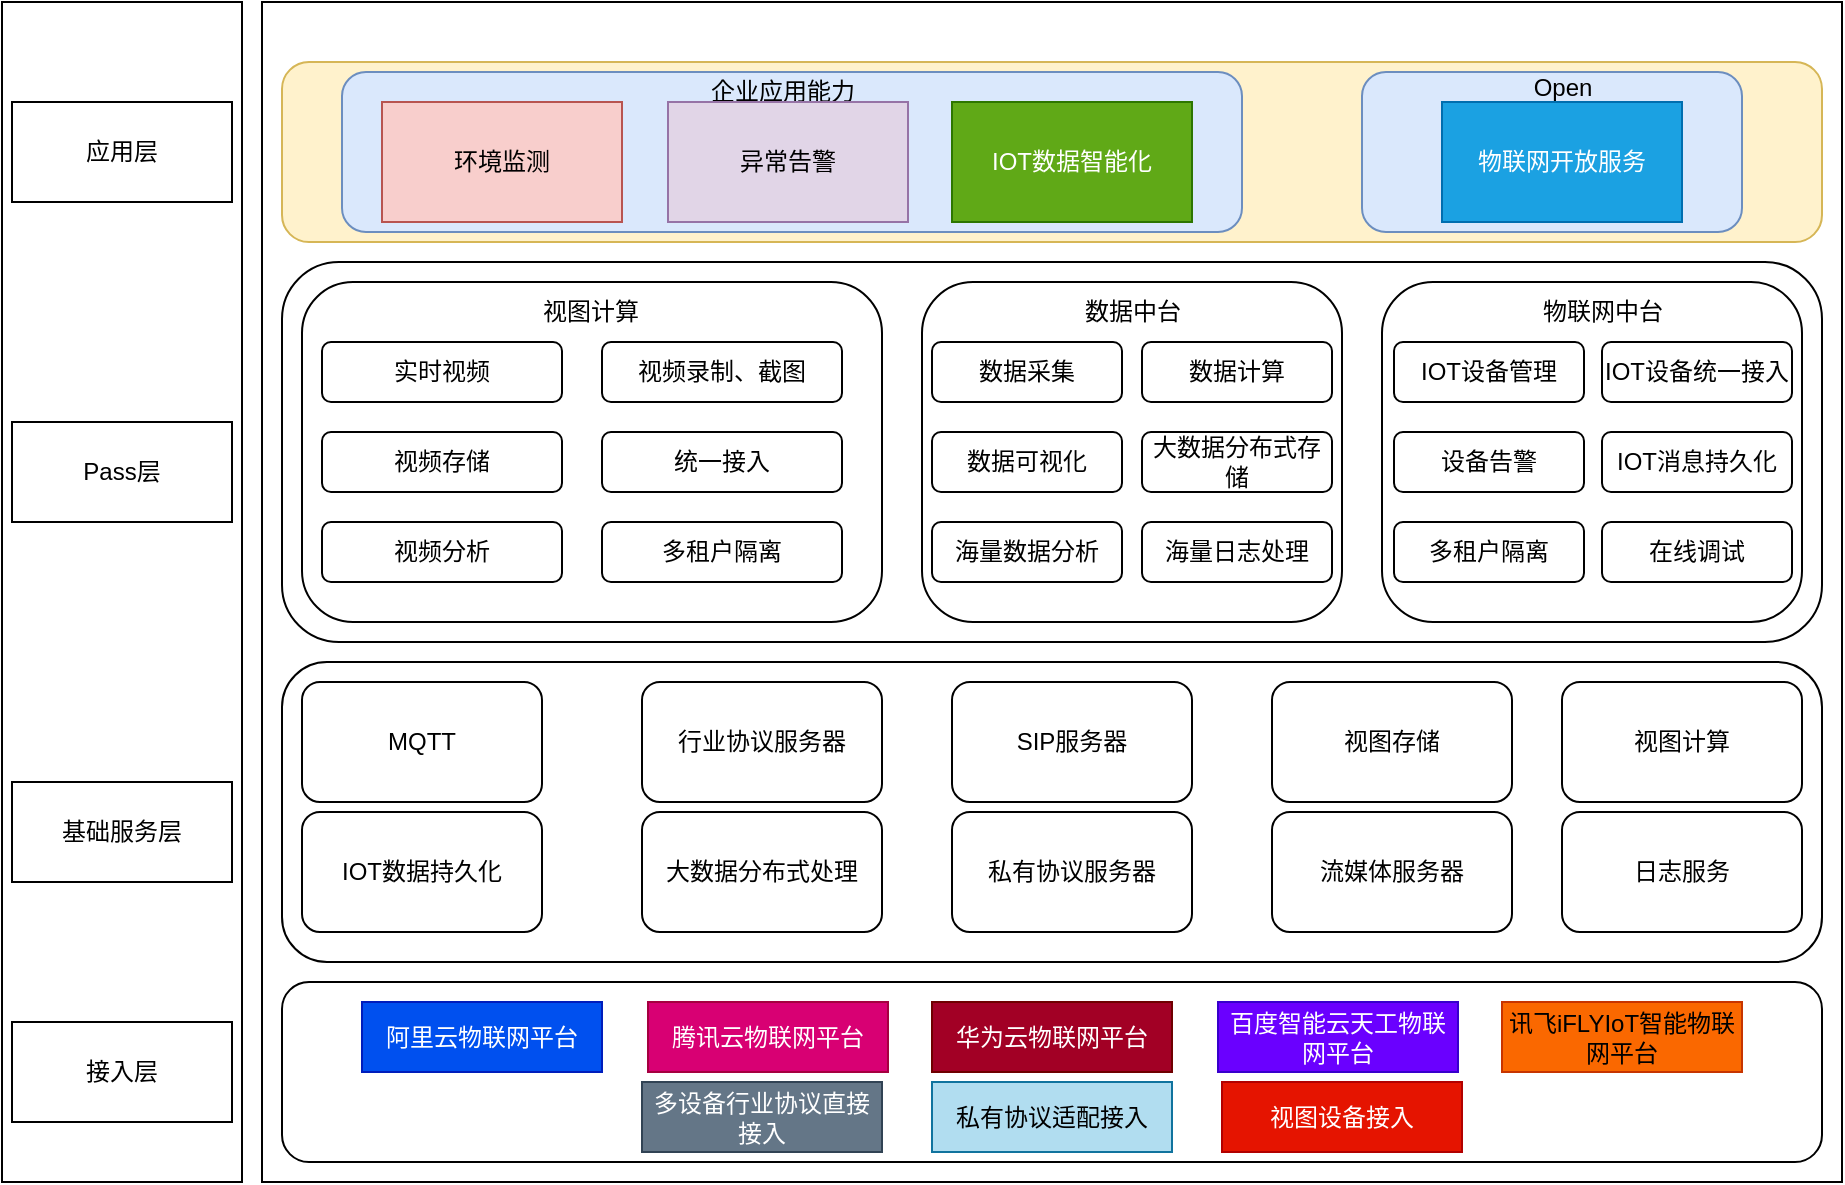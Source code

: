<mxfile version="24.5.5" type="github">
  <diagram name="第 1 页" id="5OdDK6xcrOqgrViuFWOF">
    <mxGraphModel dx="1383" dy="761" grid="1" gridSize="10" guides="1" tooltips="1" connect="1" arrows="1" fold="1" page="1" pageScale="1" pageWidth="827" pageHeight="1169" math="0" shadow="0">
      <root>
        <mxCell id="0" />
        <mxCell id="1" parent="0" />
        <mxCell id="god6YmjAWi2dFbmYGvPh-1" value="" style="rounded=0;whiteSpace=wrap;html=1;" vertex="1" parent="1">
          <mxGeometry x="120" y="150" width="120" height="590" as="geometry" />
        </mxCell>
        <mxCell id="god6YmjAWi2dFbmYGvPh-2" value="接入层" style="rounded=0;whiteSpace=wrap;html=1;" vertex="1" parent="1">
          <mxGeometry x="125" y="660" width="110" height="50" as="geometry" />
        </mxCell>
        <mxCell id="god6YmjAWi2dFbmYGvPh-4" value="基础服务层" style="rounded=0;whiteSpace=wrap;html=1;" vertex="1" parent="1">
          <mxGeometry x="125" y="540" width="110" height="50" as="geometry" />
        </mxCell>
        <mxCell id="god6YmjAWi2dFbmYGvPh-6" value="应用层" style="rounded=0;whiteSpace=wrap;html=1;" vertex="1" parent="1">
          <mxGeometry x="125" y="200" width="110" height="50" as="geometry" />
        </mxCell>
        <mxCell id="god6YmjAWi2dFbmYGvPh-7" value="Pass层" style="rounded=0;whiteSpace=wrap;html=1;" vertex="1" parent="1">
          <mxGeometry x="125" y="360" width="110" height="50" as="geometry" />
        </mxCell>
        <mxCell id="god6YmjAWi2dFbmYGvPh-8" value="" style="rounded=0;whiteSpace=wrap;html=1;" vertex="1" parent="1">
          <mxGeometry x="250" y="150" width="790" height="590" as="geometry" />
        </mxCell>
        <mxCell id="god6YmjAWi2dFbmYGvPh-9" value="" style="rounded=1;whiteSpace=wrap;html=1;fillColor=#fff2cc;strokeColor=#d6b656;" vertex="1" parent="1">
          <mxGeometry x="260" y="180" width="770" height="90" as="geometry" />
        </mxCell>
        <mxCell id="god6YmjAWi2dFbmYGvPh-12" value="" style="rounded=1;whiteSpace=wrap;html=1;fillColor=#dae8fc;strokeColor=#6c8ebf;" vertex="1" parent="1">
          <mxGeometry x="800" y="185" width="190" height="80" as="geometry" />
        </mxCell>
        <mxCell id="god6YmjAWi2dFbmYGvPh-10" value="物联网开放服务" style="rounded=0;whiteSpace=wrap;html=1;fillColor=#1ba1e2;fontColor=#ffffff;strokeColor=#006EAF;" vertex="1" parent="1">
          <mxGeometry x="840" y="200" width="120" height="60" as="geometry" />
        </mxCell>
        <mxCell id="god6YmjAWi2dFbmYGvPh-13" value="Open" style="text;html=1;align=center;verticalAlign=middle;resizable=0;points=[];autosize=1;strokeColor=none;fillColor=none;" vertex="1" parent="1">
          <mxGeometry x="875" y="178" width="50" height="30" as="geometry" />
        </mxCell>
        <mxCell id="god6YmjAWi2dFbmYGvPh-14" value="" style="rounded=1;whiteSpace=wrap;html=1;fillColor=#dae8fc;strokeColor=#6c8ebf;" vertex="1" parent="1">
          <mxGeometry x="290" y="185" width="450" height="80" as="geometry" />
        </mxCell>
        <mxCell id="god6YmjAWi2dFbmYGvPh-15" value="企业应用能力" style="text;html=1;align=center;verticalAlign=middle;resizable=0;points=[];autosize=1;strokeColor=none;fillColor=none;" vertex="1" parent="1">
          <mxGeometry x="460" y="180" width="100" height="30" as="geometry" />
        </mxCell>
        <mxCell id="god6YmjAWi2dFbmYGvPh-19" value="" style="group" vertex="1" connectable="0" parent="1">
          <mxGeometry x="310" y="200" width="405" height="60" as="geometry" />
        </mxCell>
        <mxCell id="god6YmjAWi2dFbmYGvPh-16" value="环境监测" style="rounded=0;whiteSpace=wrap;html=1;fillColor=#f8cecc;strokeColor=#b85450;" vertex="1" parent="god6YmjAWi2dFbmYGvPh-19">
          <mxGeometry width="120" height="60" as="geometry" />
        </mxCell>
        <mxCell id="god6YmjAWi2dFbmYGvPh-17" value="异常告警" style="rounded=0;whiteSpace=wrap;html=1;fillColor=#e1d5e7;strokeColor=#9673a6;" vertex="1" parent="god6YmjAWi2dFbmYGvPh-19">
          <mxGeometry x="143" width="120" height="60" as="geometry" />
        </mxCell>
        <mxCell id="god6YmjAWi2dFbmYGvPh-18" value="IOT数据智能化" style="rounded=0;whiteSpace=wrap;html=1;fillColor=#60a917;fontColor=#ffffff;strokeColor=#2D7600;" vertex="1" parent="god6YmjAWi2dFbmYGvPh-19">
          <mxGeometry x="285" width="120" height="60" as="geometry" />
        </mxCell>
        <mxCell id="god6YmjAWi2dFbmYGvPh-20" value="" style="rounded=1;whiteSpace=wrap;html=1;" vertex="1" parent="1">
          <mxGeometry x="260" y="280" width="770" height="190" as="geometry" />
        </mxCell>
        <mxCell id="god6YmjAWi2dFbmYGvPh-21" value="" style="rounded=1;whiteSpace=wrap;html=1;" vertex="1" parent="1">
          <mxGeometry x="260" y="640" width="770" height="90" as="geometry" />
        </mxCell>
        <mxCell id="god6YmjAWi2dFbmYGvPh-32" value="" style="group" vertex="1" connectable="0" parent="1">
          <mxGeometry x="300" y="650" width="690" height="75" as="geometry" />
        </mxCell>
        <mxCell id="god6YmjAWi2dFbmYGvPh-30" value="" style="group" vertex="1" connectable="0" parent="god6YmjAWi2dFbmYGvPh-32">
          <mxGeometry width="690" height="35" as="geometry" />
        </mxCell>
        <mxCell id="god6YmjAWi2dFbmYGvPh-22" value="阿里云物联网平台" style="rounded=0;whiteSpace=wrap;html=1;fillColor=#0050ef;fontColor=#ffffff;strokeColor=#001DBC;" vertex="1" parent="god6YmjAWi2dFbmYGvPh-30">
          <mxGeometry width="120" height="35" as="geometry" />
        </mxCell>
        <mxCell id="god6YmjAWi2dFbmYGvPh-23" value="腾讯云物联网平台" style="rounded=0;whiteSpace=wrap;html=1;fillColor=#d80073;fontColor=#ffffff;strokeColor=#A50040;" vertex="1" parent="god6YmjAWi2dFbmYGvPh-30">
          <mxGeometry x="143" width="120" height="35" as="geometry" />
        </mxCell>
        <mxCell id="god6YmjAWi2dFbmYGvPh-24" value="华为云物联网平台" style="rounded=0;whiteSpace=wrap;html=1;fillColor=#a20025;fontColor=#ffffff;strokeColor=#6F0000;" vertex="1" parent="god6YmjAWi2dFbmYGvPh-30">
          <mxGeometry x="285" width="120" height="35" as="geometry" />
        </mxCell>
        <mxCell id="god6YmjAWi2dFbmYGvPh-25" value="百度智能云天工物联网平台" style="rounded=0;whiteSpace=wrap;html=1;fillColor=#6a00ff;fontColor=#ffffff;strokeColor=#3700CC;" vertex="1" parent="god6YmjAWi2dFbmYGvPh-30">
          <mxGeometry x="428" width="120" height="35" as="geometry" />
        </mxCell>
        <mxCell id="god6YmjAWi2dFbmYGvPh-26" value="讯飞iFLYIoT智能物联网平台" style="rounded=0;whiteSpace=wrap;html=1;fillColor=#fa6800;fontColor=#000000;strokeColor=#C73500;" vertex="1" parent="god6YmjAWi2dFbmYGvPh-30">
          <mxGeometry x="570" width="120" height="35" as="geometry" />
        </mxCell>
        <mxCell id="god6YmjAWi2dFbmYGvPh-31" value="" style="group" vertex="1" connectable="0" parent="god6YmjAWi2dFbmYGvPh-32">
          <mxGeometry x="140" y="40" width="410" height="35" as="geometry" />
        </mxCell>
        <mxCell id="god6YmjAWi2dFbmYGvPh-27" value="多设备行业协议直接接入" style="rounded=0;whiteSpace=wrap;html=1;fillColor=#647687;fontColor=#ffffff;strokeColor=#314354;" vertex="1" parent="god6YmjAWi2dFbmYGvPh-31">
          <mxGeometry width="120" height="35" as="geometry" />
        </mxCell>
        <mxCell id="god6YmjAWi2dFbmYGvPh-28" value="私有协议适配接入" style="rounded=0;whiteSpace=wrap;html=1;fillColor=#b1ddf0;strokeColor=#10739e;" vertex="1" parent="god6YmjAWi2dFbmYGvPh-31">
          <mxGeometry x="145" width="120" height="35" as="geometry" />
        </mxCell>
        <mxCell id="god6YmjAWi2dFbmYGvPh-29" value="视图设备接入" style="rounded=0;whiteSpace=wrap;html=1;fillColor=#e51400;fontColor=#ffffff;strokeColor=#B20000;" vertex="1" parent="god6YmjAWi2dFbmYGvPh-31">
          <mxGeometry x="290" width="120" height="35" as="geometry" />
        </mxCell>
        <mxCell id="god6YmjAWi2dFbmYGvPh-33" value="" style="rounded=1;whiteSpace=wrap;html=1;" vertex="1" parent="1">
          <mxGeometry x="260" y="480" width="770" height="150" as="geometry" />
        </mxCell>
        <mxCell id="god6YmjAWi2dFbmYGvPh-34" value="MQTT" style="rounded=1;whiteSpace=wrap;html=1;" vertex="1" parent="1">
          <mxGeometry x="270" y="490" width="120" height="60" as="geometry" />
        </mxCell>
        <mxCell id="god6YmjAWi2dFbmYGvPh-35" value="行业协议服务器" style="rounded=1;whiteSpace=wrap;html=1;" vertex="1" parent="1">
          <mxGeometry x="440" y="490" width="120" height="60" as="geometry" />
        </mxCell>
        <mxCell id="god6YmjAWi2dFbmYGvPh-36" value="SIP服务器" style="rounded=1;whiteSpace=wrap;html=1;" vertex="1" parent="1">
          <mxGeometry x="595" y="490" width="120" height="60" as="geometry" />
        </mxCell>
        <mxCell id="god6YmjAWi2dFbmYGvPh-37" value="视图存储" style="rounded=1;whiteSpace=wrap;html=1;" vertex="1" parent="1">
          <mxGeometry x="755" y="490" width="120" height="60" as="geometry" />
        </mxCell>
        <mxCell id="god6YmjAWi2dFbmYGvPh-38" value="视图计算" style="rounded=1;whiteSpace=wrap;html=1;" vertex="1" parent="1">
          <mxGeometry x="900" y="490" width="120" height="60" as="geometry" />
        </mxCell>
        <mxCell id="god6YmjAWi2dFbmYGvPh-39" value="IOT数据持久化" style="rounded=1;whiteSpace=wrap;html=1;" vertex="1" parent="1">
          <mxGeometry x="270" y="555" width="120" height="60" as="geometry" />
        </mxCell>
        <mxCell id="god6YmjAWi2dFbmYGvPh-40" value="大数据分布式处理" style="rounded=1;whiteSpace=wrap;html=1;" vertex="1" parent="1">
          <mxGeometry x="440" y="555" width="120" height="60" as="geometry" />
        </mxCell>
        <mxCell id="god6YmjAWi2dFbmYGvPh-41" value="私有协议服务器" style="rounded=1;whiteSpace=wrap;html=1;" vertex="1" parent="1">
          <mxGeometry x="595" y="555" width="120" height="60" as="geometry" />
        </mxCell>
        <mxCell id="god6YmjAWi2dFbmYGvPh-42" value="流媒体服务器" style="rounded=1;whiteSpace=wrap;html=1;" vertex="1" parent="1">
          <mxGeometry x="755" y="555" width="120" height="60" as="geometry" />
        </mxCell>
        <mxCell id="god6YmjAWi2dFbmYGvPh-43" value="日志服务" style="rounded=1;whiteSpace=wrap;html=1;" vertex="1" parent="1">
          <mxGeometry x="900" y="555" width="120" height="60" as="geometry" />
        </mxCell>
        <mxCell id="god6YmjAWi2dFbmYGvPh-44" value="" style="rounded=1;whiteSpace=wrap;html=1;" vertex="1" parent="1">
          <mxGeometry x="270" y="290" width="290" height="170" as="geometry" />
        </mxCell>
        <mxCell id="god6YmjAWi2dFbmYGvPh-45" value="视图计算" style="text;html=1;align=center;verticalAlign=middle;resizable=0;points=[];autosize=1;strokeColor=none;fillColor=none;" vertex="1" parent="1">
          <mxGeometry x="379" y="290" width="70" height="30" as="geometry" />
        </mxCell>
        <mxCell id="god6YmjAWi2dFbmYGvPh-46" value="实时视频" style="rounded=1;whiteSpace=wrap;html=1;" vertex="1" parent="1">
          <mxGeometry x="280" y="320" width="120" height="30" as="geometry" />
        </mxCell>
        <mxCell id="god6YmjAWi2dFbmYGvPh-47" value="视频录制、截图" style="rounded=1;whiteSpace=wrap;html=1;" vertex="1" parent="1">
          <mxGeometry x="420" y="320" width="120" height="30" as="geometry" />
        </mxCell>
        <mxCell id="god6YmjAWi2dFbmYGvPh-48" value="视频分析" style="rounded=1;whiteSpace=wrap;html=1;" vertex="1" parent="1">
          <mxGeometry x="280" y="410" width="120" height="30" as="geometry" />
        </mxCell>
        <mxCell id="god6YmjAWi2dFbmYGvPh-49" value="视频存储" style="rounded=1;whiteSpace=wrap;html=1;" vertex="1" parent="1">
          <mxGeometry x="280" y="365" width="120" height="30" as="geometry" />
        </mxCell>
        <mxCell id="god6YmjAWi2dFbmYGvPh-50" value="统一接入" style="rounded=1;whiteSpace=wrap;html=1;" vertex="1" parent="1">
          <mxGeometry x="420" y="365" width="120" height="30" as="geometry" />
        </mxCell>
        <mxCell id="god6YmjAWi2dFbmYGvPh-51" value="多租户隔离" style="rounded=1;whiteSpace=wrap;html=1;" vertex="1" parent="1">
          <mxGeometry x="420" y="410" width="120" height="30" as="geometry" />
        </mxCell>
        <mxCell id="god6YmjAWi2dFbmYGvPh-52" value="" style="rounded=1;whiteSpace=wrap;html=1;" vertex="1" parent="1">
          <mxGeometry x="580" y="290" width="210" height="170" as="geometry" />
        </mxCell>
        <mxCell id="god6YmjAWi2dFbmYGvPh-53" value="数据中台" style="text;html=1;align=center;verticalAlign=middle;resizable=0;points=[];autosize=1;strokeColor=none;fillColor=none;" vertex="1" parent="1">
          <mxGeometry x="650" y="290" width="70" height="30" as="geometry" />
        </mxCell>
        <mxCell id="god6YmjAWi2dFbmYGvPh-54" value="数据采集" style="rounded=1;whiteSpace=wrap;html=1;" vertex="1" parent="1">
          <mxGeometry x="585" y="320" width="95" height="30" as="geometry" />
        </mxCell>
        <mxCell id="god6YmjAWi2dFbmYGvPh-56" value="数据可视化" style="rounded=1;whiteSpace=wrap;html=1;" vertex="1" parent="1">
          <mxGeometry x="585" y="365" width="95" height="30" as="geometry" />
        </mxCell>
        <mxCell id="god6YmjAWi2dFbmYGvPh-57" value="大数据分布式存储" style="rounded=1;whiteSpace=wrap;html=1;" vertex="1" parent="1">
          <mxGeometry x="690" y="365" width="95" height="30" as="geometry" />
        </mxCell>
        <mxCell id="god6YmjAWi2dFbmYGvPh-58" value="数据计算" style="rounded=1;whiteSpace=wrap;html=1;" vertex="1" parent="1">
          <mxGeometry x="690" y="320" width="95" height="30" as="geometry" />
        </mxCell>
        <mxCell id="god6YmjAWi2dFbmYGvPh-59" value="海量数据分析" style="rounded=1;whiteSpace=wrap;html=1;" vertex="1" parent="1">
          <mxGeometry x="585" y="410" width="95" height="30" as="geometry" />
        </mxCell>
        <mxCell id="god6YmjAWi2dFbmYGvPh-61" value="海量日志处理" style="rounded=1;whiteSpace=wrap;html=1;" vertex="1" parent="1">
          <mxGeometry x="690" y="410" width="95" height="30" as="geometry" />
        </mxCell>
        <mxCell id="god6YmjAWi2dFbmYGvPh-63" value="" style="rounded=1;whiteSpace=wrap;html=1;" vertex="1" parent="1">
          <mxGeometry x="810" y="290" width="210" height="170" as="geometry" />
        </mxCell>
        <mxCell id="god6YmjAWi2dFbmYGvPh-64" value="物联网中台" style="text;html=1;align=center;verticalAlign=middle;resizable=0;points=[];autosize=1;strokeColor=none;fillColor=none;" vertex="1" parent="1">
          <mxGeometry x="880" y="290" width="80" height="30" as="geometry" />
        </mxCell>
        <mxCell id="god6YmjAWi2dFbmYGvPh-65" value="IOT设备管理" style="rounded=1;whiteSpace=wrap;html=1;" vertex="1" parent="1">
          <mxGeometry x="816" y="320" width="95" height="30" as="geometry" />
        </mxCell>
        <mxCell id="god6YmjAWi2dFbmYGvPh-66" value="IOT设备统一接入" style="rounded=1;whiteSpace=wrap;html=1;" vertex="1" parent="1">
          <mxGeometry x="920" y="320" width="95" height="30" as="geometry" />
        </mxCell>
        <mxCell id="god6YmjAWi2dFbmYGvPh-67" value="设备告警" style="rounded=1;whiteSpace=wrap;html=1;" vertex="1" parent="1">
          <mxGeometry x="816" y="365" width="95" height="30" as="geometry" />
        </mxCell>
        <mxCell id="god6YmjAWi2dFbmYGvPh-68" value="IOT消息持久化" style="rounded=1;whiteSpace=wrap;html=1;" vertex="1" parent="1">
          <mxGeometry x="920" y="365" width="95" height="30" as="geometry" />
        </mxCell>
        <mxCell id="god6YmjAWi2dFbmYGvPh-69" value="多租户隔离" style="rounded=1;whiteSpace=wrap;html=1;" vertex="1" parent="1">
          <mxGeometry x="816" y="410" width="95" height="30" as="geometry" />
        </mxCell>
        <mxCell id="god6YmjAWi2dFbmYGvPh-70" value="在线调试" style="rounded=1;whiteSpace=wrap;html=1;" vertex="1" parent="1">
          <mxGeometry x="920" y="410" width="95" height="30" as="geometry" />
        </mxCell>
      </root>
    </mxGraphModel>
  </diagram>
</mxfile>
